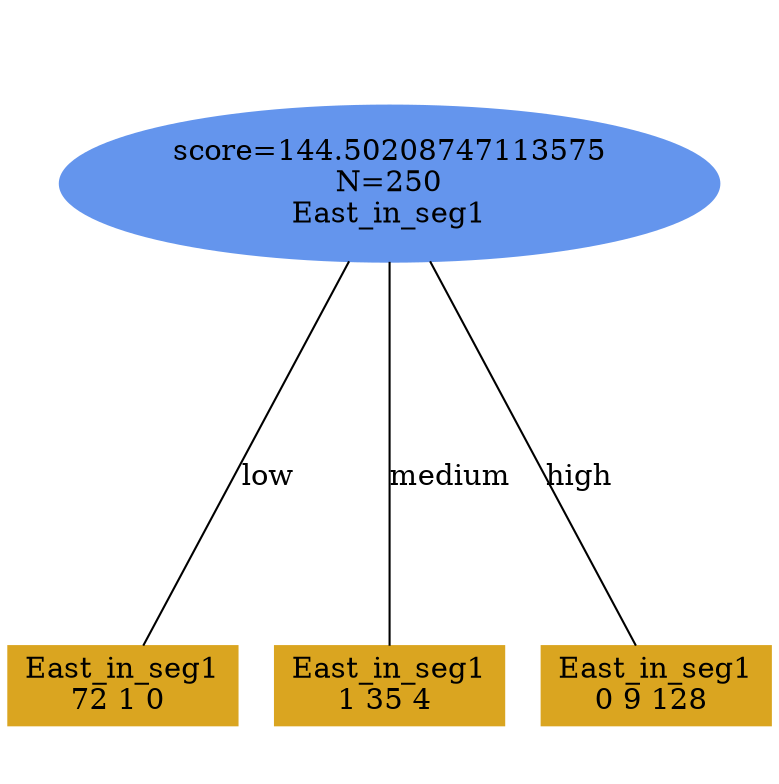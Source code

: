 digraph "DD" {
size = "7.5,10"
ratio=1.0;
center = true;
edge [dir = none];
{ rank = same; node [shape=ellipse, style=filled, color=cornflowerblue];"990" [label="score=144.50208747113575\nN=250\nEast_in_seg1"];}
{ rank = same; node [shape=box, style=filled, color=goldenrod];"991" [label="East_in_seg1\n72 1 0 "];}
{ rank = same; node [shape=box, style=filled, color=goldenrod];"992" [label="East_in_seg1\n1 35 4 "];}
{ rank = same; node [shape=box, style=filled, color=goldenrod];"993" [label="East_in_seg1\n0 9 128 "];}
"990" -> "991" [label = "low"];
"990" -> "992" [label = "medium"];
"990" -> "993" [label = "high"];

}